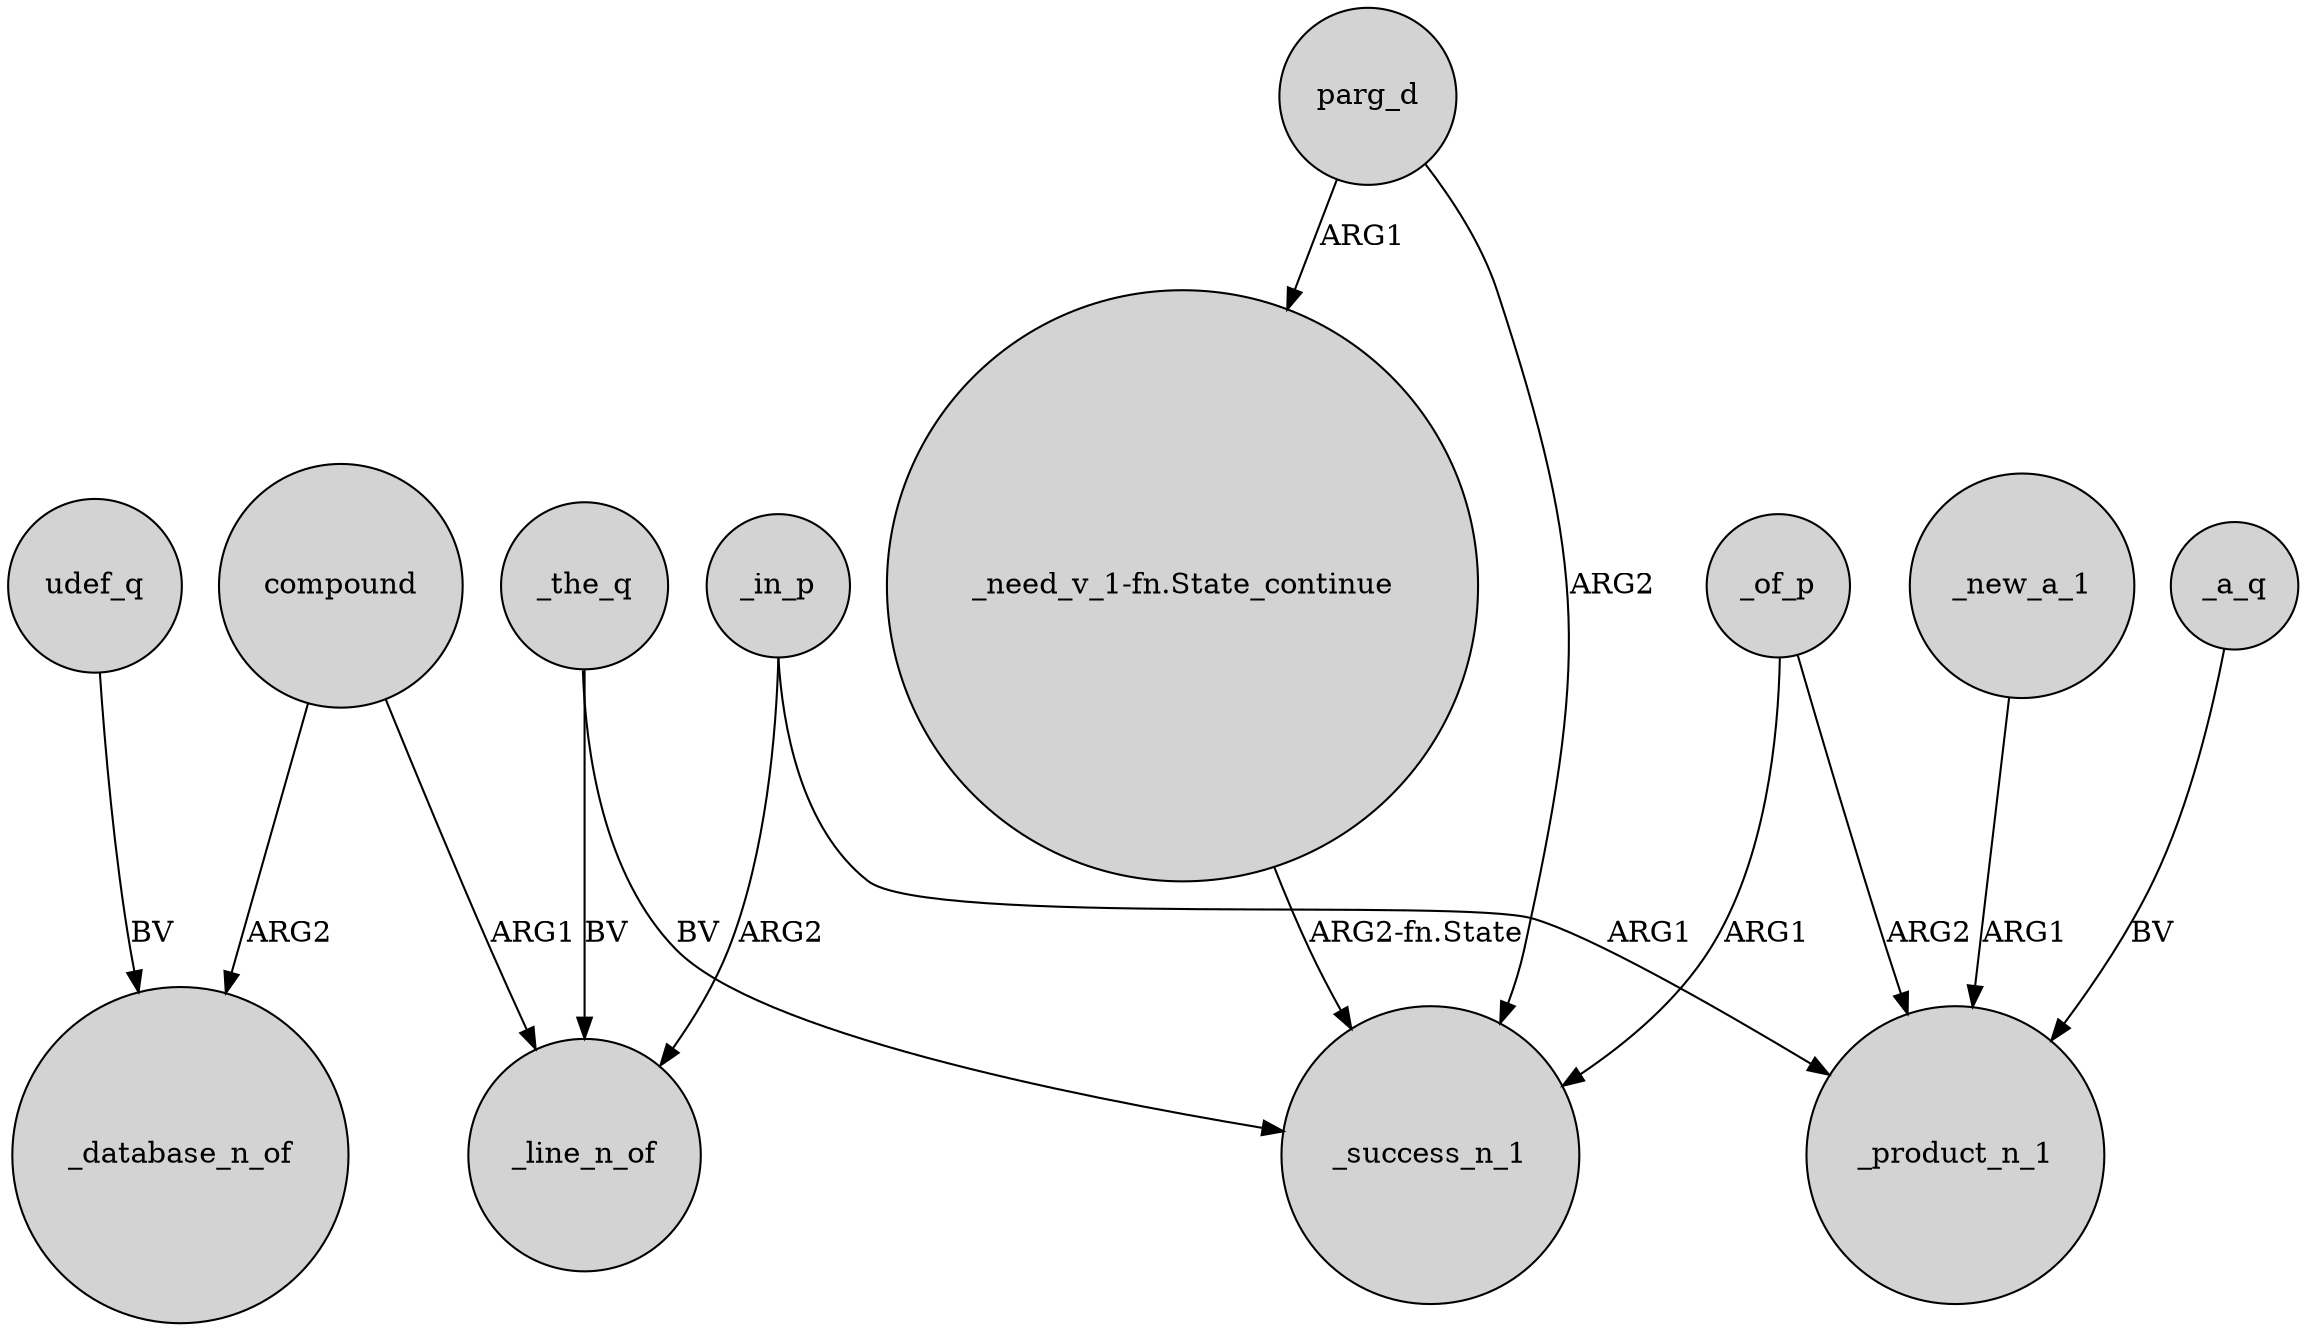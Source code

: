 digraph {
	node [shape=circle style=filled]
	_in_p -> _product_n_1 [label=ARG1]
	_in_p -> _line_n_of [label=ARG2]
	_of_p -> _product_n_1 [label=ARG2]
	_the_q -> _success_n_1 [label=BV]
	compound -> _database_n_of [label=ARG2]
	"_need_v_1-fn.State_continue" -> _success_n_1 [label="ARG2-fn.State"]
	_the_q -> _line_n_of [label=BV]
	_new_a_1 -> _product_n_1 [label=ARG1]
	_a_q -> _product_n_1 [label=BV]
	parg_d -> _success_n_1 [label=ARG2]
	compound -> _line_n_of [label=ARG1]
	_of_p -> _success_n_1 [label=ARG1]
	parg_d -> "_need_v_1-fn.State_continue" [label=ARG1]
	udef_q -> _database_n_of [label=BV]
}
